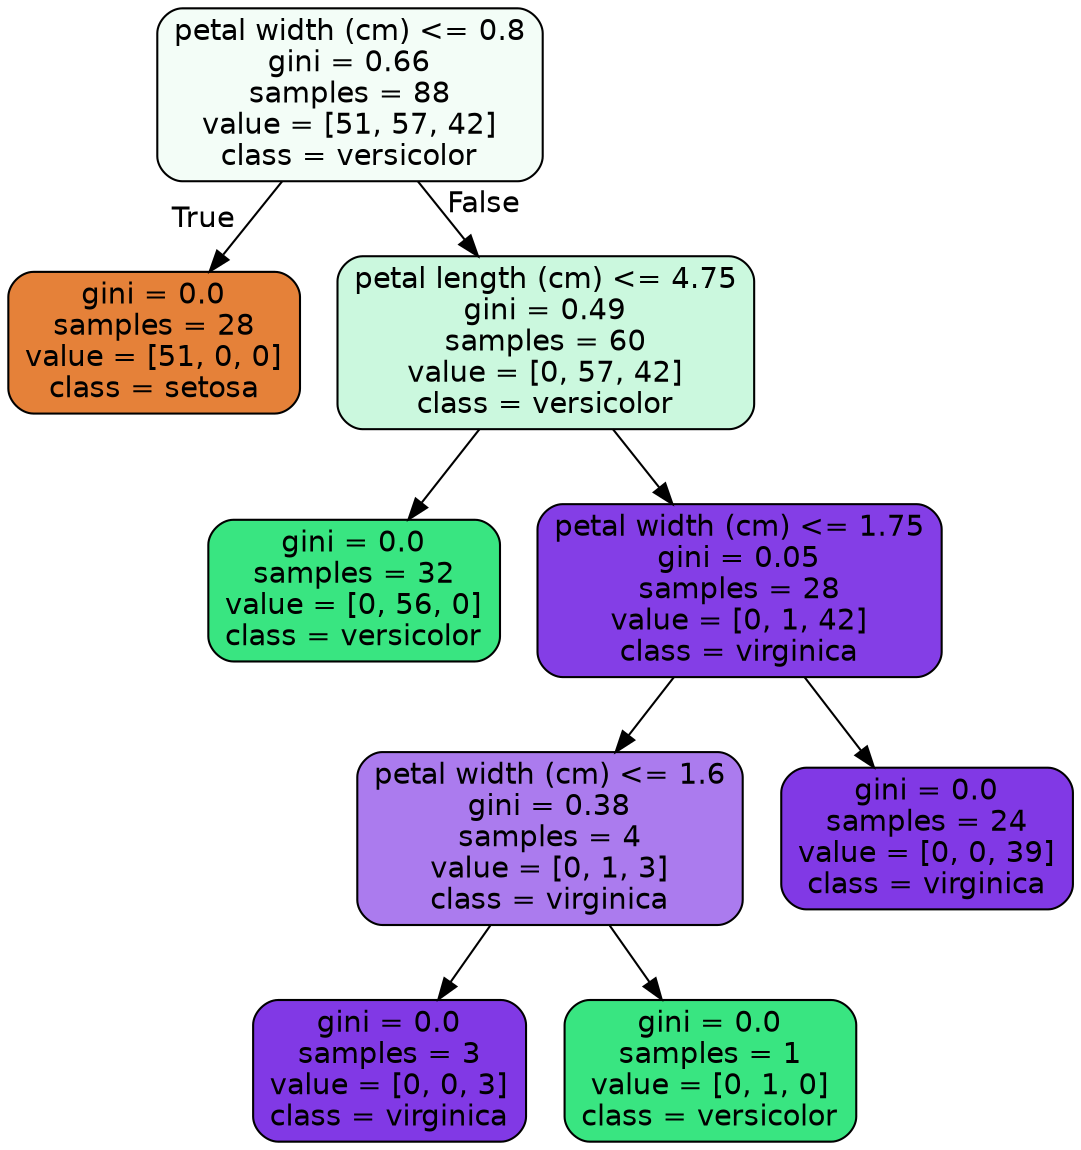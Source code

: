 digraph Tree {
node [shape=box, style="filled, rounded", color="black", fontname=helvetica] ;
edge [fontname=helvetica] ;
0 [label="petal width (cm) <= 0.8\ngini = 0.66\nsamples = 88\nvalue = [51, 57, 42]\nclass = versicolor", fillcolor="#f3fdf7"] ;
1 [label="gini = 0.0\nsamples = 28\nvalue = [51, 0, 0]\nclass = setosa", fillcolor="#e58139"] ;
0 -> 1 [labeldistance=2.5, labelangle=45, headlabel="True"] ;
2 [label="petal length (cm) <= 4.75\ngini = 0.49\nsamples = 60\nvalue = [0, 57, 42]\nclass = versicolor", fillcolor="#cbf8de"] ;
0 -> 2 [labeldistance=2.5, labelangle=-45, headlabel="False"] ;
3 [label="gini = 0.0\nsamples = 32\nvalue = [0, 56, 0]\nclass = versicolor", fillcolor="#39e581"] ;
2 -> 3 ;
4 [label="petal width (cm) <= 1.75\ngini = 0.05\nsamples = 28\nvalue = [0, 1, 42]\nclass = virginica", fillcolor="#843ee6"] ;
2 -> 4 ;
5 [label="petal width (cm) <= 1.6\ngini = 0.38\nsamples = 4\nvalue = [0, 1, 3]\nclass = virginica", fillcolor="#ab7bee"] ;
4 -> 5 ;
6 [label="gini = 0.0\nsamples = 3\nvalue = [0, 0, 3]\nclass = virginica", fillcolor="#8139e5"] ;
5 -> 6 ;
7 [label="gini = 0.0\nsamples = 1\nvalue = [0, 1, 0]\nclass = versicolor", fillcolor="#39e581"] ;
5 -> 7 ;
8 [label="gini = 0.0\nsamples = 24\nvalue = [0, 0, 39]\nclass = virginica", fillcolor="#8139e5"] ;
4 -> 8 ;
}